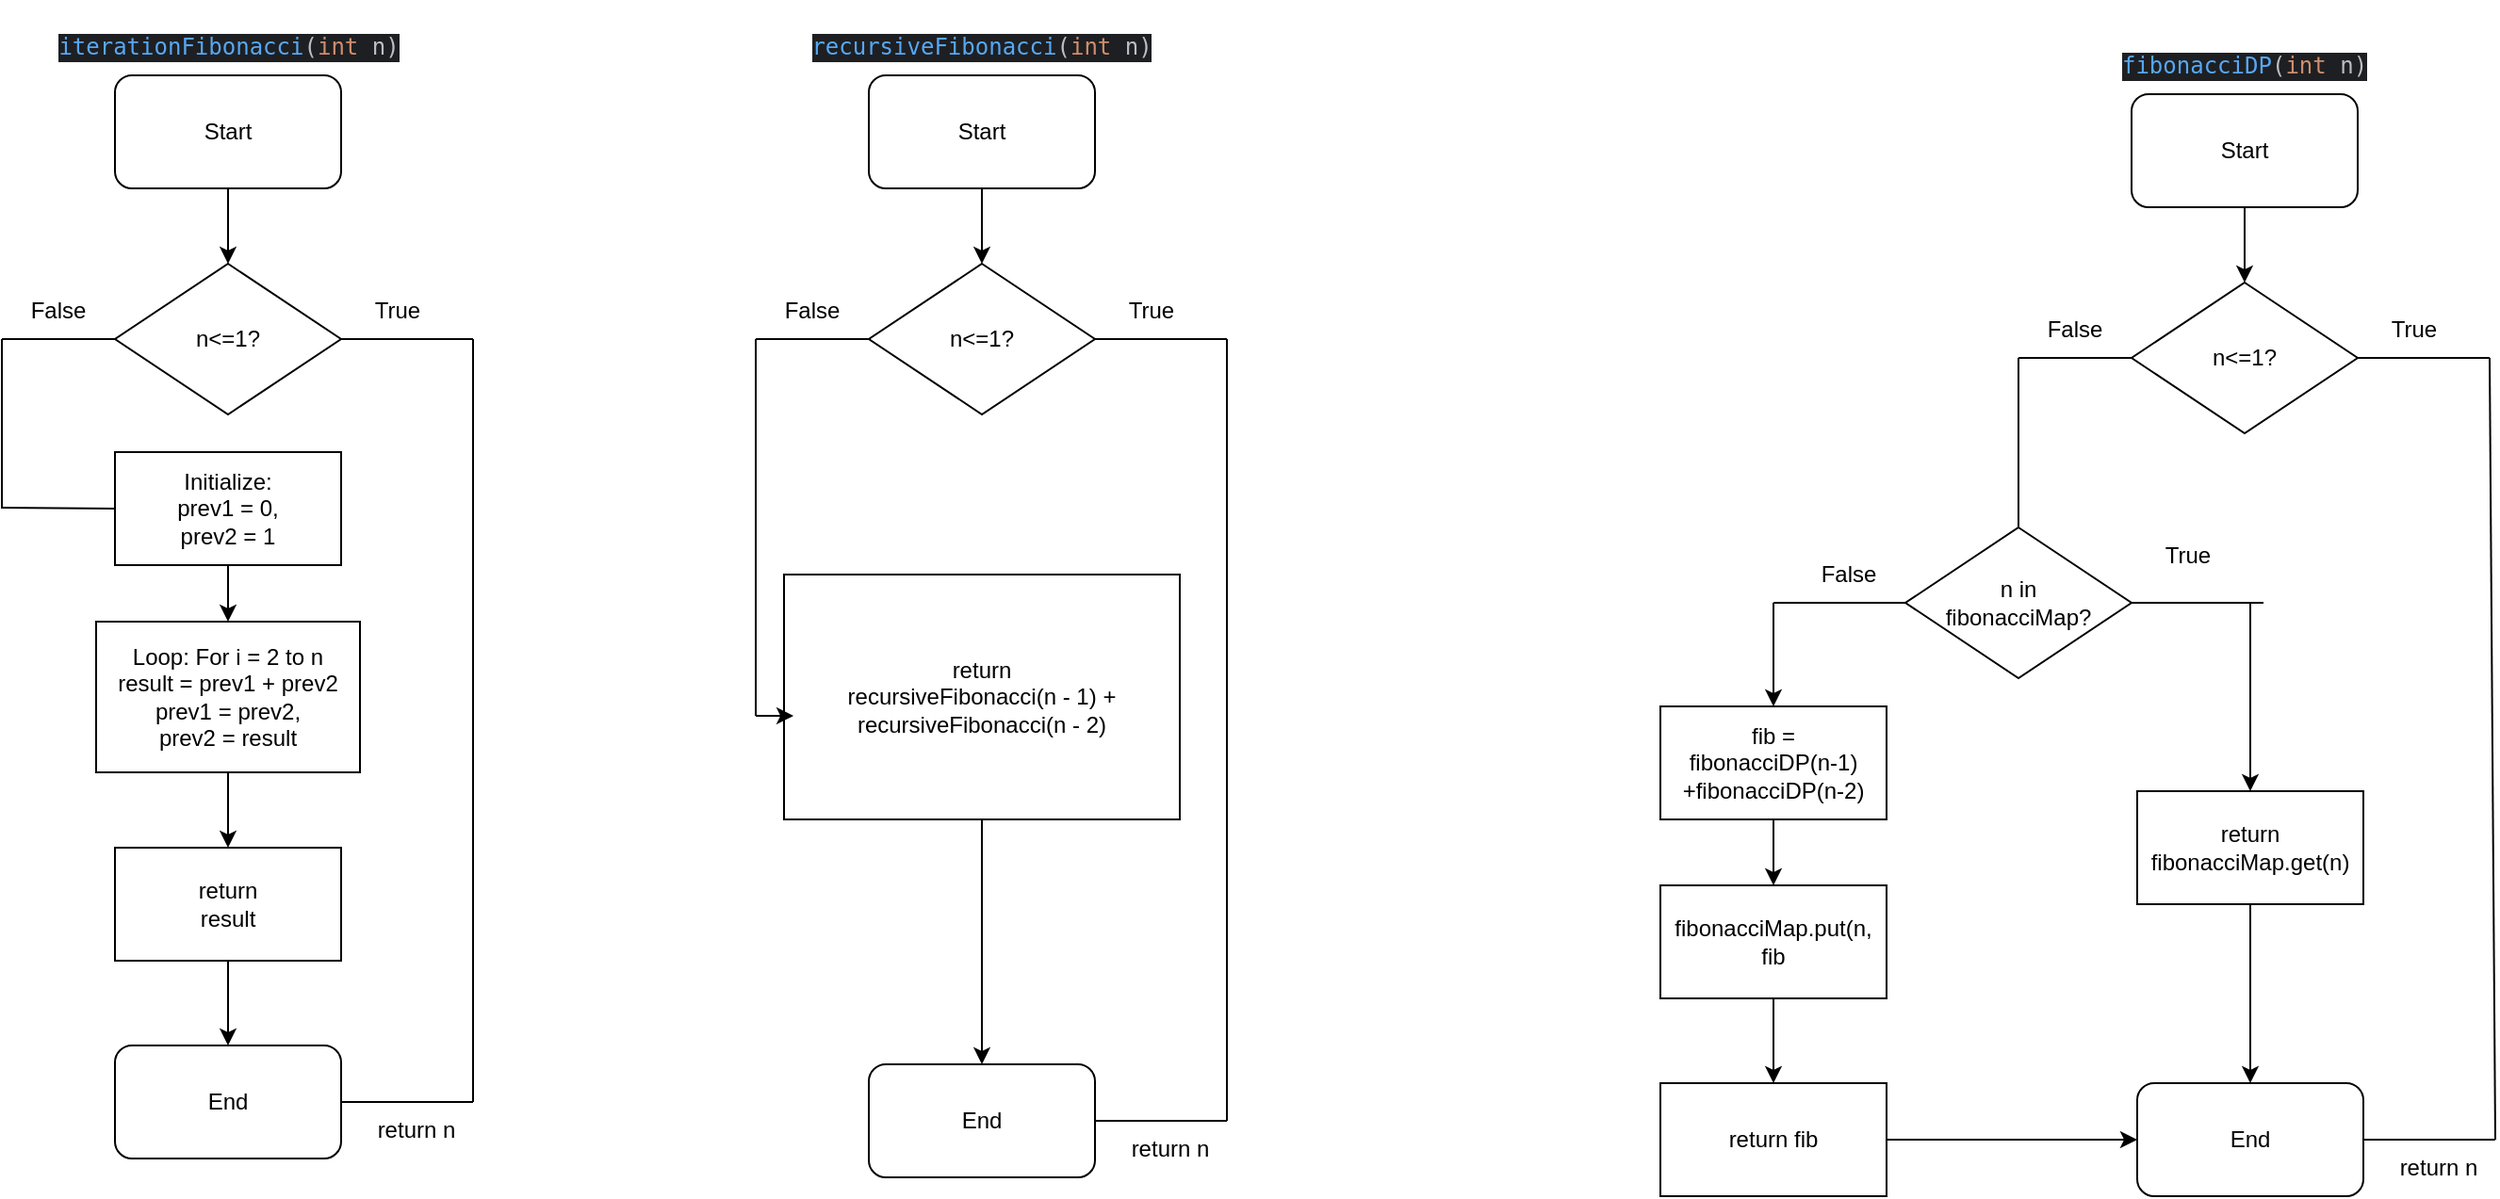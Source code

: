 <mxfile version="24.7.14">
  <diagram name="Сторінка-1" id="CXOs0uGjs5hbOrzTGemo">
    <mxGraphModel dx="1520" dy="931" grid="1" gridSize="10" guides="1" tooltips="1" connect="1" arrows="1" fold="1" page="1" pageScale="1" pageWidth="1654" pageHeight="2336" math="0" shadow="0">
      <root>
        <mxCell id="0" />
        <mxCell id="1" parent="0" />
        <mxCell id="sl0QNsulNR3IGvjlK8Jg-1" value="" style="rounded=1;whiteSpace=wrap;html=1;" vertex="1" parent="1">
          <mxGeometry x="130" y="40" width="120" height="60" as="geometry" />
        </mxCell>
        <mxCell id="sl0QNsulNR3IGvjlK8Jg-2" value="Start" style="text;html=1;align=center;verticalAlign=middle;whiteSpace=wrap;rounded=0;" vertex="1" parent="1">
          <mxGeometry x="160" y="55" width="60" height="30" as="geometry" />
        </mxCell>
        <mxCell id="sl0QNsulNR3IGvjlK8Jg-3" value="" style="endArrow=classic;html=1;rounded=0;exitX=0.5;exitY=1;exitDx=0;exitDy=0;" edge="1" parent="1" source="sl0QNsulNR3IGvjlK8Jg-1">
          <mxGeometry width="50" height="50" relative="1" as="geometry">
            <mxPoint x="170" y="180" as="sourcePoint" />
            <mxPoint x="190" y="140" as="targetPoint" />
          </mxGeometry>
        </mxCell>
        <mxCell id="sl0QNsulNR3IGvjlK8Jg-4" value="" style="rhombus;whiteSpace=wrap;html=1;" vertex="1" parent="1">
          <mxGeometry x="130" y="140" width="120" height="80" as="geometry" />
        </mxCell>
        <mxCell id="sl0QNsulNR3IGvjlK8Jg-5" value="n&amp;lt;=1?" style="text;html=1;align=center;verticalAlign=middle;whiteSpace=wrap;rounded=0;" vertex="1" parent="1">
          <mxGeometry x="160" y="165" width="60" height="30" as="geometry" />
        </mxCell>
        <mxCell id="sl0QNsulNR3IGvjlK8Jg-6" value="" style="endArrow=none;html=1;rounded=0;exitX=1;exitY=0.5;exitDx=0;exitDy=0;" edge="1" parent="1" source="sl0QNsulNR3IGvjlK8Jg-4">
          <mxGeometry width="50" height="50" relative="1" as="geometry">
            <mxPoint x="360" y="270" as="sourcePoint" />
            <mxPoint x="320" y="180" as="targetPoint" />
          </mxGeometry>
        </mxCell>
        <mxCell id="sl0QNsulNR3IGvjlK8Jg-7" value="" style="endArrow=none;html=1;rounded=0;exitX=1;exitY=0;exitDx=0;exitDy=0;" edge="1" parent="1" source="sl0QNsulNR3IGvjlK8Jg-12">
          <mxGeometry width="50" height="50" relative="1" as="geometry">
            <mxPoint x="320" y="530" as="sourcePoint" />
            <mxPoint x="320" y="180" as="targetPoint" />
          </mxGeometry>
        </mxCell>
        <mxCell id="sl0QNsulNR3IGvjlK8Jg-8" value="" style="endArrow=none;html=1;rounded=0;exitX=1;exitY=0.5;exitDx=0;exitDy=0;entryX=1;entryY=0;entryDx=0;entryDy=0;" edge="1" parent="1" source="sl0QNsulNR3IGvjlK8Jg-10" target="sl0QNsulNR3IGvjlK8Jg-12">
          <mxGeometry width="50" height="50" relative="1" as="geometry">
            <mxPoint x="220" y="480" as="sourcePoint" />
            <mxPoint x="320" y="530" as="targetPoint" />
          </mxGeometry>
        </mxCell>
        <mxCell id="sl0QNsulNR3IGvjlK8Jg-9" value="True" style="text;html=1;align=center;verticalAlign=middle;whiteSpace=wrap;rounded=0;" vertex="1" parent="1">
          <mxGeometry x="250" y="150" width="60" height="30" as="geometry" />
        </mxCell>
        <mxCell id="sl0QNsulNR3IGvjlK8Jg-10" value="" style="rounded=1;whiteSpace=wrap;html=1;" vertex="1" parent="1">
          <mxGeometry x="130" y="555" width="120" height="60" as="geometry" />
        </mxCell>
        <mxCell id="sl0QNsulNR3IGvjlK8Jg-11" value="End" style="text;html=1;align=center;verticalAlign=middle;whiteSpace=wrap;rounded=0;" vertex="1" parent="1">
          <mxGeometry x="160" y="570" width="60" height="30" as="geometry" />
        </mxCell>
        <mxCell id="sl0QNsulNR3IGvjlK8Jg-12" value="return n" style="text;html=1;align=center;verticalAlign=middle;whiteSpace=wrap;rounded=0;" vertex="1" parent="1">
          <mxGeometry x="260" y="585" width="60" height="30" as="geometry" />
        </mxCell>
        <mxCell id="sl0QNsulNR3IGvjlK8Jg-15" value="" style="endArrow=none;html=1;rounded=0;" edge="1" parent="1">
          <mxGeometry width="50" height="50" relative="1" as="geometry">
            <mxPoint x="70" y="180" as="sourcePoint" />
            <mxPoint x="130" y="180" as="targetPoint" />
          </mxGeometry>
        </mxCell>
        <mxCell id="sl0QNsulNR3IGvjlK8Jg-17" value="" style="endArrow=none;html=1;rounded=0;" edge="1" parent="1">
          <mxGeometry width="50" height="50" relative="1" as="geometry">
            <mxPoint x="70" y="270" as="sourcePoint" />
            <mxPoint x="70" y="180" as="targetPoint" />
          </mxGeometry>
        </mxCell>
        <mxCell id="sl0QNsulNR3IGvjlK8Jg-18" value="" style="endArrow=none;html=1;rounded=0;" edge="1" parent="1">
          <mxGeometry width="50" height="50" relative="1" as="geometry">
            <mxPoint x="70" y="269.55" as="sourcePoint" />
            <mxPoint x="130" y="270" as="targetPoint" />
          </mxGeometry>
        </mxCell>
        <mxCell id="sl0QNsulNR3IGvjlK8Jg-19" value="False" style="text;html=1;align=center;verticalAlign=middle;whiteSpace=wrap;rounded=0;" vertex="1" parent="1">
          <mxGeometry x="70" y="150" width="60" height="30" as="geometry" />
        </mxCell>
        <mxCell id="sl0QNsulNR3IGvjlK8Jg-22" style="edgeStyle=orthogonalEdgeStyle;rounded=0;orthogonalLoop=1;jettySize=auto;html=1;exitX=0.5;exitY=1;exitDx=0;exitDy=0;" edge="1" parent="1" source="sl0QNsulNR3IGvjlK8Jg-20" target="sl0QNsulNR3IGvjlK8Jg-23">
          <mxGeometry relative="1" as="geometry">
            <mxPoint x="190" y="340" as="targetPoint" />
          </mxGeometry>
        </mxCell>
        <mxCell id="sl0QNsulNR3IGvjlK8Jg-20" value="" style="rounded=0;whiteSpace=wrap;html=1;" vertex="1" parent="1">
          <mxGeometry x="130" y="240" width="120" height="60" as="geometry" />
        </mxCell>
        <mxCell id="sl0QNsulNR3IGvjlK8Jg-21" value="Initialize:&lt;div&gt;&lt;span class=&quot;hljs-string&quot;&gt;prev1&lt;/span&gt; &lt;span class=&quot;hljs-string&quot;&gt;=&lt;/span&gt; &lt;span class=&quot;hljs-number&quot;&gt;0&lt;/span&gt;&lt;span class=&quot;hljs-string&quot;&gt;,&lt;/span&gt; &lt;span class=&quot;hljs-string&quot;&gt;prev2&lt;/span&gt; &lt;span class=&quot;hljs-string&quot;&gt;=&lt;/span&gt; &lt;span class=&quot;hljs-number&quot;&gt;1&lt;/span&gt;&lt;br&gt;&lt;/div&gt;" style="text;html=1;align=center;verticalAlign=middle;whiteSpace=wrap;rounded=0;" vertex="1" parent="1">
          <mxGeometry x="160" y="255" width="60" height="30" as="geometry" />
        </mxCell>
        <mxCell id="sl0QNsulNR3IGvjlK8Jg-28" style="edgeStyle=orthogonalEdgeStyle;rounded=0;orthogonalLoop=1;jettySize=auto;html=1;exitX=0.5;exitY=1;exitDx=0;exitDy=0;entryX=0.5;entryY=0;entryDx=0;entryDy=0;" edge="1" parent="1" source="sl0QNsulNR3IGvjlK8Jg-23" target="sl0QNsulNR3IGvjlK8Jg-26">
          <mxGeometry relative="1" as="geometry" />
        </mxCell>
        <mxCell id="sl0QNsulNR3IGvjlK8Jg-23" value="" style="rounded=0;whiteSpace=wrap;html=1;" vertex="1" parent="1">
          <mxGeometry x="120" y="330" width="140" height="80" as="geometry" />
        </mxCell>
        <mxCell id="sl0QNsulNR3IGvjlK8Jg-24" value="&lt;span class=&quot;hljs-string&quot;&gt;Loop: For&lt;/span&gt; &lt;span class=&quot;hljs-string&quot;&gt;i&lt;/span&gt; &lt;span class=&quot;hljs-string&quot;&gt;=&lt;/span&gt; &lt;span class=&quot;hljs-number&quot;&gt;2&lt;/span&gt; &lt;span class=&quot;hljs-string&quot;&gt;to&lt;/span&gt; &lt;span class=&quot;hljs-string&quot;&gt;n&lt;/span&gt;&lt;div&gt;&lt;span class=&quot;hljs-string&quot;&gt;&lt;span class=&quot;hljs-string&quot;&gt;result&lt;/span&gt; &lt;span class=&quot;hljs-string&quot;&gt;=&lt;/span&gt; &lt;span class=&quot;hljs-string&quot;&gt;prev1&lt;/span&gt; &lt;span class=&quot;hljs-string&quot;&gt;+&lt;/span&gt; &lt;span class=&quot;hljs-string&quot;&gt;prev2&lt;/span&gt;&lt;br&gt;&lt;/span&gt;&lt;/div&gt;&lt;div&gt;&lt;span class=&quot;hljs-string&quot;&gt;&lt;span class=&quot;hljs-string&quot;&gt;&lt;span class=&quot;hljs-string&quot;&gt;prev1&lt;/span&gt; &lt;span class=&quot;hljs-string&quot;&gt;=&lt;/span&gt; &lt;span class=&quot;hljs-string&quot;&gt;prev2,&lt;/span&gt;&lt;/span&gt;&lt;/span&gt;&lt;/div&gt;&lt;div&gt;&lt;span class=&quot;hljs-string&quot;&gt;&lt;span class=&quot;hljs-string&quot;&gt; &lt;span class=&quot;hljs-string&quot;&gt;prev2&lt;/span&gt; &lt;span class=&quot;hljs-string&quot;&gt;=&lt;/span&gt; &lt;span class=&quot;hljs-string&quot;&gt;result&lt;/span&gt;&lt;br&gt;&lt;/span&gt;&lt;/span&gt;&lt;/div&gt;" style="text;html=1;align=center;verticalAlign=middle;whiteSpace=wrap;rounded=0;" vertex="1" parent="1">
          <mxGeometry x="130" y="340" width="120" height="60" as="geometry" />
        </mxCell>
        <mxCell id="sl0QNsulNR3IGvjlK8Jg-30" style="edgeStyle=orthogonalEdgeStyle;rounded=0;orthogonalLoop=1;jettySize=auto;html=1;exitX=0.5;exitY=1;exitDx=0;exitDy=0;entryX=0.5;entryY=0;entryDx=0;entryDy=0;" edge="1" parent="1" source="sl0QNsulNR3IGvjlK8Jg-26" target="sl0QNsulNR3IGvjlK8Jg-10">
          <mxGeometry relative="1" as="geometry" />
        </mxCell>
        <mxCell id="sl0QNsulNR3IGvjlK8Jg-26" value="" style="rounded=0;whiteSpace=wrap;html=1;" vertex="1" parent="1">
          <mxGeometry x="130" y="450" width="120" height="60" as="geometry" />
        </mxCell>
        <mxCell id="sl0QNsulNR3IGvjlK8Jg-29" value="return result" style="text;html=1;align=center;verticalAlign=middle;whiteSpace=wrap;rounded=0;" vertex="1" parent="1">
          <mxGeometry x="160" y="465" width="60" height="30" as="geometry" />
        </mxCell>
        <mxCell id="sl0QNsulNR3IGvjlK8Jg-31" value="&lt;div style=&quot;background-color:#1e1f22;color:#bcbec4&quot;&gt;&lt;pre style=&quot;font-family:&#39;JetBrains Mono&#39;,monospace;font-size:9,8pt;&quot;&gt;&lt;span style=&quot;color:#56a8f5;&quot;&gt;iterationFibonacci&lt;/span&gt;(&lt;span style=&quot;color:#cf8e6d;&quot;&gt;int &lt;/span&gt;n)&lt;/pre&gt;&lt;/div&gt;" style="text;html=1;align=center;verticalAlign=middle;resizable=0;points=[];autosize=1;strokeColor=none;fillColor=none;" vertex="1" parent="1">
          <mxGeometry x="95" width="190" height="50" as="geometry" />
        </mxCell>
        <mxCell id="sl0QNsulNR3IGvjlK8Jg-41" style="edgeStyle=orthogonalEdgeStyle;rounded=0;orthogonalLoop=1;jettySize=auto;html=1;exitX=0.5;exitY=1;exitDx=0;exitDy=0;entryX=0.5;entryY=0;entryDx=0;entryDy=0;" edge="1" parent="1" source="sl0QNsulNR3IGvjlK8Jg-33" target="sl0QNsulNR3IGvjlK8Jg-35">
          <mxGeometry relative="1" as="geometry" />
        </mxCell>
        <mxCell id="sl0QNsulNR3IGvjlK8Jg-33" value="" style="rounded=1;whiteSpace=wrap;html=1;" vertex="1" parent="1">
          <mxGeometry x="530" y="40" width="120" height="60" as="geometry" />
        </mxCell>
        <mxCell id="sl0QNsulNR3IGvjlK8Jg-34" value="Start" style="text;html=1;align=center;verticalAlign=middle;whiteSpace=wrap;rounded=0;" vertex="1" parent="1">
          <mxGeometry x="560" y="55" width="60" height="30" as="geometry" />
        </mxCell>
        <mxCell id="sl0QNsulNR3IGvjlK8Jg-35" value="" style="rhombus;whiteSpace=wrap;html=1;" vertex="1" parent="1">
          <mxGeometry x="530" y="140" width="120" height="80" as="geometry" />
        </mxCell>
        <mxCell id="sl0QNsulNR3IGvjlK8Jg-36" value="n&amp;lt;=1?" style="text;html=1;align=center;verticalAlign=middle;whiteSpace=wrap;rounded=0;" vertex="1" parent="1">
          <mxGeometry x="560" y="165" width="60" height="30" as="geometry" />
        </mxCell>
        <mxCell id="sl0QNsulNR3IGvjlK8Jg-37" value="" style="endArrow=none;html=1;rounded=0;exitX=1;exitY=0.5;exitDx=0;exitDy=0;" edge="1" parent="1" source="sl0QNsulNR3IGvjlK8Jg-35">
          <mxGeometry width="50" height="50" relative="1" as="geometry">
            <mxPoint x="760" y="270" as="sourcePoint" />
            <mxPoint x="720" y="180" as="targetPoint" />
          </mxGeometry>
        </mxCell>
        <mxCell id="sl0QNsulNR3IGvjlK8Jg-38" value="True" style="text;html=1;align=center;verticalAlign=middle;whiteSpace=wrap;rounded=0;" vertex="1" parent="1">
          <mxGeometry x="650" y="150" width="60" height="30" as="geometry" />
        </mxCell>
        <mxCell id="sl0QNsulNR3IGvjlK8Jg-39" value="" style="endArrow=none;html=1;rounded=0;" edge="1" parent="1">
          <mxGeometry width="50" height="50" relative="1" as="geometry">
            <mxPoint x="470" y="180" as="sourcePoint" />
            <mxPoint x="530" y="180" as="targetPoint" />
          </mxGeometry>
        </mxCell>
        <mxCell id="sl0QNsulNR3IGvjlK8Jg-40" value="False" style="text;html=1;align=center;verticalAlign=middle;whiteSpace=wrap;rounded=0;" vertex="1" parent="1">
          <mxGeometry x="470" y="150" width="60" height="30" as="geometry" />
        </mxCell>
        <mxCell id="sl0QNsulNR3IGvjlK8Jg-42" value="" style="endArrow=none;html=1;rounded=0;exitX=1;exitY=0.5;exitDx=0;exitDy=0;entryX=1;entryY=0;entryDx=0;entryDy=0;" edge="1" parent="1" source="sl0QNsulNR3IGvjlK8Jg-43" target="sl0QNsulNR3IGvjlK8Jg-45">
          <mxGeometry width="50" height="50" relative="1" as="geometry">
            <mxPoint x="620" y="490" as="sourcePoint" />
            <mxPoint x="720" y="540" as="targetPoint" />
          </mxGeometry>
        </mxCell>
        <mxCell id="sl0QNsulNR3IGvjlK8Jg-43" value="" style="rounded=1;whiteSpace=wrap;html=1;" vertex="1" parent="1">
          <mxGeometry x="530" y="565" width="120" height="60" as="geometry" />
        </mxCell>
        <mxCell id="sl0QNsulNR3IGvjlK8Jg-44" value="End" style="text;html=1;align=center;verticalAlign=middle;whiteSpace=wrap;rounded=0;" vertex="1" parent="1">
          <mxGeometry x="560" y="580" width="60" height="30" as="geometry" />
        </mxCell>
        <mxCell id="sl0QNsulNR3IGvjlK8Jg-45" value="return n" style="text;html=1;align=center;verticalAlign=middle;whiteSpace=wrap;rounded=0;" vertex="1" parent="1">
          <mxGeometry x="660" y="595" width="60" height="30" as="geometry" />
        </mxCell>
        <mxCell id="sl0QNsulNR3IGvjlK8Jg-56" value="" style="endArrow=none;html=1;rounded=0;exitX=1;exitY=0;exitDx=0;exitDy=0;" edge="1" parent="1" source="sl0QNsulNR3IGvjlK8Jg-45">
          <mxGeometry width="50" height="50" relative="1" as="geometry">
            <mxPoint x="670" y="230" as="sourcePoint" />
            <mxPoint x="720" y="180" as="targetPoint" />
          </mxGeometry>
        </mxCell>
        <mxCell id="sl0QNsulNR3IGvjlK8Jg-66" style="edgeStyle=orthogonalEdgeStyle;rounded=0;orthogonalLoop=1;jettySize=auto;html=1;exitX=0.5;exitY=1;exitDx=0;exitDy=0;entryX=0.5;entryY=0;entryDx=0;entryDy=0;" edge="1" parent="1" source="sl0QNsulNR3IGvjlK8Jg-58" target="sl0QNsulNR3IGvjlK8Jg-43">
          <mxGeometry relative="1" as="geometry" />
        </mxCell>
        <mxCell id="sl0QNsulNR3IGvjlK8Jg-58" value="" style="rounded=0;whiteSpace=wrap;html=1;" vertex="1" parent="1">
          <mxGeometry x="485" y="305" width="210" height="130" as="geometry" />
        </mxCell>
        <mxCell id="sl0QNsulNR3IGvjlK8Jg-59" value="return&lt;div&gt;recursiveFibonacci(n &lt;span class=&quot;hljs-operator&quot;&gt;-&lt;/span&gt; &lt;span class=&quot;hljs-number&quot;&gt;1&lt;/span&gt;) &lt;span class=&quot;hljs-operator&quot;&gt;+&lt;/span&gt; recursiveFibonacci(n &lt;span class=&quot;hljs-operator&quot;&gt;-&lt;/span&gt; &lt;span class=&quot;hljs-number&quot;&gt;2&lt;/span&gt;)&lt;br&gt;&lt;/div&gt;" style="text;html=1;align=center;verticalAlign=middle;whiteSpace=wrap;rounded=0;" vertex="1" parent="1">
          <mxGeometry x="500" y="320" width="180" height="100" as="geometry" />
        </mxCell>
        <mxCell id="sl0QNsulNR3IGvjlK8Jg-63" value="" style="endArrow=none;html=1;rounded=0;entryX=0;entryY=1;entryDx=0;entryDy=0;" edge="1" parent="1" target="sl0QNsulNR3IGvjlK8Jg-40">
          <mxGeometry width="50" height="50" relative="1" as="geometry">
            <mxPoint x="470" y="380" as="sourcePoint" />
            <mxPoint x="450" y="280" as="targetPoint" />
          </mxGeometry>
        </mxCell>
        <mxCell id="sl0QNsulNR3IGvjlK8Jg-65" value="" style="endArrow=classic;html=1;rounded=0;entryX=0.024;entryY=0.577;entryDx=0;entryDy=0;entryPerimeter=0;" edge="1" parent="1" target="sl0QNsulNR3IGvjlK8Jg-58">
          <mxGeometry width="50" height="50" relative="1" as="geometry">
            <mxPoint x="470" y="380" as="sourcePoint" />
            <mxPoint x="440" y="360" as="targetPoint" />
          </mxGeometry>
        </mxCell>
        <mxCell id="sl0QNsulNR3IGvjlK8Jg-67" value="&lt;div style=&quot;background-color:#1e1f22;color:#bcbec4&quot;&gt;&lt;pre style=&quot;font-family:&#39;JetBrains Mono&#39;,monospace;font-size:9,8pt;&quot;&gt;&lt;span style=&quot;color:#56a8f5;&quot;&gt;recursiveFibonacci&lt;/span&gt;(&lt;span style=&quot;color:#cf8e6d;&quot;&gt;int &lt;/span&gt;n)&lt;/pre&gt;&lt;/div&gt;" style="text;html=1;align=center;verticalAlign=middle;whiteSpace=wrap;rounded=0;" vertex="1" parent="1">
          <mxGeometry x="560" y="10" width="60" height="30" as="geometry" />
        </mxCell>
        <mxCell id="sl0QNsulNR3IGvjlK8Jg-76" style="edgeStyle=orthogonalEdgeStyle;rounded=0;orthogonalLoop=1;jettySize=auto;html=1;exitX=0.5;exitY=1;exitDx=0;exitDy=0;entryX=0.5;entryY=0;entryDx=0;entryDy=0;" edge="1" parent="1" source="sl0QNsulNR3IGvjlK8Jg-77" target="sl0QNsulNR3IGvjlK8Jg-79">
          <mxGeometry relative="1" as="geometry" />
        </mxCell>
        <mxCell id="sl0QNsulNR3IGvjlK8Jg-77" value="" style="rounded=1;whiteSpace=wrap;html=1;" vertex="1" parent="1">
          <mxGeometry x="1200" y="50" width="120" height="60" as="geometry" />
        </mxCell>
        <mxCell id="sl0QNsulNR3IGvjlK8Jg-78" value="Start" style="text;html=1;align=center;verticalAlign=middle;whiteSpace=wrap;rounded=0;" vertex="1" parent="1">
          <mxGeometry x="1230" y="65" width="60" height="30" as="geometry" />
        </mxCell>
        <mxCell id="sl0QNsulNR3IGvjlK8Jg-79" value="" style="rhombus;whiteSpace=wrap;html=1;" vertex="1" parent="1">
          <mxGeometry x="1200" y="150" width="120" height="80" as="geometry" />
        </mxCell>
        <mxCell id="sl0QNsulNR3IGvjlK8Jg-80" value="n&amp;lt;=1?" style="text;html=1;align=center;verticalAlign=middle;whiteSpace=wrap;rounded=0;" vertex="1" parent="1">
          <mxGeometry x="1230" y="175" width="60" height="30" as="geometry" />
        </mxCell>
        <mxCell id="sl0QNsulNR3IGvjlK8Jg-81" value="" style="endArrow=none;html=1;rounded=0;exitX=1;exitY=0.5;exitDx=0;exitDy=0;" edge="1" parent="1" source="sl0QNsulNR3IGvjlK8Jg-79">
          <mxGeometry width="50" height="50" relative="1" as="geometry">
            <mxPoint x="1430" y="280" as="sourcePoint" />
            <mxPoint x="1390" y="190" as="targetPoint" />
          </mxGeometry>
        </mxCell>
        <mxCell id="sl0QNsulNR3IGvjlK8Jg-82" value="True" style="text;html=1;align=center;verticalAlign=middle;whiteSpace=wrap;rounded=0;" vertex="1" parent="1">
          <mxGeometry x="1320" y="160" width="60" height="30" as="geometry" />
        </mxCell>
        <mxCell id="sl0QNsulNR3IGvjlK8Jg-83" value="" style="endArrow=none;html=1;rounded=0;" edge="1" parent="1">
          <mxGeometry width="50" height="50" relative="1" as="geometry">
            <mxPoint x="1140" y="190" as="sourcePoint" />
            <mxPoint x="1200" y="190" as="targetPoint" />
          </mxGeometry>
        </mxCell>
        <mxCell id="sl0QNsulNR3IGvjlK8Jg-84" value="False" style="text;html=1;align=center;verticalAlign=middle;whiteSpace=wrap;rounded=0;" vertex="1" parent="1">
          <mxGeometry x="1140" y="160" width="60" height="30" as="geometry" />
        </mxCell>
        <mxCell id="sl0QNsulNR3IGvjlK8Jg-85" value="" style="endArrow=none;html=1;rounded=0;exitX=1;exitY=0.5;exitDx=0;exitDy=0;entryX=1;entryY=0;entryDx=0;entryDy=0;" edge="1" parent="1" source="sl0QNsulNR3IGvjlK8Jg-86" target="sl0QNsulNR3IGvjlK8Jg-88">
          <mxGeometry width="50" height="50" relative="1" as="geometry">
            <mxPoint x="1293" y="500" as="sourcePoint" />
            <mxPoint x="1393" y="550" as="targetPoint" />
          </mxGeometry>
        </mxCell>
        <mxCell id="sl0QNsulNR3IGvjlK8Jg-86" value="" style="rounded=1;whiteSpace=wrap;html=1;" vertex="1" parent="1">
          <mxGeometry x="1203" y="575" width="120" height="60" as="geometry" />
        </mxCell>
        <mxCell id="sl0QNsulNR3IGvjlK8Jg-87" value="End" style="text;html=1;align=center;verticalAlign=middle;whiteSpace=wrap;rounded=0;" vertex="1" parent="1">
          <mxGeometry x="1233" y="590" width="60" height="30" as="geometry" />
        </mxCell>
        <mxCell id="sl0QNsulNR3IGvjlK8Jg-88" value="return n" style="text;html=1;align=center;verticalAlign=middle;whiteSpace=wrap;rounded=0;" vertex="1" parent="1">
          <mxGeometry x="1333" y="605" width="60" height="30" as="geometry" />
        </mxCell>
        <mxCell id="sl0QNsulNR3IGvjlK8Jg-92" value="" style="endArrow=none;html=1;rounded=0;entryX=0;entryY=1;entryDx=0;entryDy=0;" edge="1" parent="1" target="sl0QNsulNR3IGvjlK8Jg-84">
          <mxGeometry width="50" height="50" relative="1" as="geometry">
            <mxPoint x="1140" y="280" as="sourcePoint" />
            <mxPoint x="1140" y="190" as="targetPoint" />
          </mxGeometry>
        </mxCell>
        <mxCell id="sl0QNsulNR3IGvjlK8Jg-94" value="" style="rhombus;whiteSpace=wrap;html=1;" vertex="1" parent="1">
          <mxGeometry x="1080" y="280" width="120" height="80" as="geometry" />
        </mxCell>
        <mxCell id="sl0QNsulNR3IGvjlK8Jg-95" value="n in fibonacciMap?" style="text;html=1;align=center;verticalAlign=middle;whiteSpace=wrap;rounded=0;" vertex="1" parent="1">
          <mxGeometry x="1110" y="305" width="60" height="30" as="geometry" />
        </mxCell>
        <mxCell id="sl0QNsulNR3IGvjlK8Jg-101" value="" style="endArrow=none;html=1;rounded=0;exitX=1;exitY=0;exitDx=0;exitDy=0;" edge="1" parent="1" source="sl0QNsulNR3IGvjlK8Jg-88">
          <mxGeometry width="50" height="50" relative="1" as="geometry">
            <mxPoint x="1200" y="450" as="sourcePoint" />
            <mxPoint x="1390" y="190" as="targetPoint" />
          </mxGeometry>
        </mxCell>
        <mxCell id="sl0QNsulNR3IGvjlK8Jg-102" value="" style="endArrow=none;html=1;rounded=0;exitX=1;exitY=0.5;exitDx=0;exitDy=0;" edge="1" parent="1" source="sl0QNsulNR3IGvjlK8Jg-94">
          <mxGeometry width="50" height="50" relative="1" as="geometry">
            <mxPoint x="1200" y="450" as="sourcePoint" />
            <mxPoint x="1270" y="320" as="targetPoint" />
          </mxGeometry>
        </mxCell>
        <mxCell id="sl0QNsulNR3IGvjlK8Jg-106" style="edgeStyle=orthogonalEdgeStyle;rounded=0;orthogonalLoop=1;jettySize=auto;html=1;exitX=0.5;exitY=1;exitDx=0;exitDy=0;entryX=0.5;entryY=0;entryDx=0;entryDy=0;" edge="1" parent="1" source="sl0QNsulNR3IGvjlK8Jg-103" target="sl0QNsulNR3IGvjlK8Jg-86">
          <mxGeometry relative="1" as="geometry" />
        </mxCell>
        <mxCell id="sl0QNsulNR3IGvjlK8Jg-103" value="" style="rounded=0;whiteSpace=wrap;html=1;" vertex="1" parent="1">
          <mxGeometry x="1203" y="420" width="120" height="60" as="geometry" />
        </mxCell>
        <mxCell id="sl0QNsulNR3IGvjlK8Jg-104" value="return&lt;div&gt;fibonacciMap.get(n)&lt;br&gt;&lt;/div&gt;" style="text;html=1;align=center;verticalAlign=middle;whiteSpace=wrap;rounded=0;" vertex="1" parent="1">
          <mxGeometry x="1233" y="435" width="60" height="30" as="geometry" />
        </mxCell>
        <mxCell id="sl0QNsulNR3IGvjlK8Jg-105" value="" style="endArrow=classic;html=1;rounded=0;entryX=0.5;entryY=0;entryDx=0;entryDy=0;" edge="1" parent="1" target="sl0QNsulNR3IGvjlK8Jg-103">
          <mxGeometry width="50" height="50" relative="1" as="geometry">
            <mxPoint x="1263" y="320" as="sourcePoint" />
            <mxPoint x="1250" y="400" as="targetPoint" />
          </mxGeometry>
        </mxCell>
        <mxCell id="sl0QNsulNR3IGvjlK8Jg-107" value="" style="endArrow=none;html=1;rounded=0;entryX=0;entryY=0.5;entryDx=0;entryDy=0;" edge="1" parent="1" target="sl0QNsulNR3IGvjlK8Jg-94">
          <mxGeometry width="50" height="50" relative="1" as="geometry">
            <mxPoint x="1010" y="320" as="sourcePoint" />
            <mxPoint x="1250" y="400" as="targetPoint" />
          </mxGeometry>
        </mxCell>
        <mxCell id="sl0QNsulNR3IGvjlK8Jg-108" value="True" style="text;html=1;align=center;verticalAlign=middle;whiteSpace=wrap;rounded=0;" vertex="1" parent="1">
          <mxGeometry x="1200" y="280" width="60" height="30" as="geometry" />
        </mxCell>
        <mxCell id="sl0QNsulNR3IGvjlK8Jg-109" value="False" style="text;html=1;align=center;verticalAlign=middle;whiteSpace=wrap;rounded=0;" vertex="1" parent="1">
          <mxGeometry x="1020" y="290" width="60" height="30" as="geometry" />
        </mxCell>
        <mxCell id="sl0QNsulNR3IGvjlK8Jg-117" style="edgeStyle=orthogonalEdgeStyle;rounded=0;orthogonalLoop=1;jettySize=auto;html=1;exitX=0.5;exitY=1;exitDx=0;exitDy=0;entryX=0.5;entryY=0;entryDx=0;entryDy=0;" edge="1" parent="1" source="sl0QNsulNR3IGvjlK8Jg-110" target="sl0QNsulNR3IGvjlK8Jg-114">
          <mxGeometry relative="1" as="geometry" />
        </mxCell>
        <mxCell id="sl0QNsulNR3IGvjlK8Jg-110" value="" style="rounded=0;whiteSpace=wrap;html=1;" vertex="1" parent="1">
          <mxGeometry x="950" y="375" width="120" height="60" as="geometry" />
        </mxCell>
        <mxCell id="sl0QNsulNR3IGvjlK8Jg-111" value="fib = fibonacciDP(n&lt;span class=&quot;hljs-number&quot;&gt;-1&lt;/span&gt;) &lt;span class=&quot;hljs-operator&quot;&gt;+&lt;/span&gt;fibonacciDP(n&lt;span class=&quot;hljs-number&quot;&gt;-2&lt;/span&gt;)" style="text;html=1;align=center;verticalAlign=middle;whiteSpace=wrap;rounded=0;" vertex="1" parent="1">
          <mxGeometry x="980" y="390" width="60" height="30" as="geometry" />
        </mxCell>
        <mxCell id="sl0QNsulNR3IGvjlK8Jg-113" value="" style="endArrow=classic;html=1;rounded=0;entryX=0.5;entryY=0;entryDx=0;entryDy=0;" edge="1" parent="1" target="sl0QNsulNR3IGvjlK8Jg-110">
          <mxGeometry width="50" height="50" relative="1" as="geometry">
            <mxPoint x="1010" y="320" as="sourcePoint" />
            <mxPoint x="1080" y="470" as="targetPoint" />
          </mxGeometry>
        </mxCell>
        <mxCell id="sl0QNsulNR3IGvjlK8Jg-121" style="edgeStyle=orthogonalEdgeStyle;rounded=0;orthogonalLoop=1;jettySize=auto;html=1;exitX=0.5;exitY=1;exitDx=0;exitDy=0;entryX=0.5;entryY=0;entryDx=0;entryDy=0;" edge="1" parent="1" source="sl0QNsulNR3IGvjlK8Jg-114" target="sl0QNsulNR3IGvjlK8Jg-118">
          <mxGeometry relative="1" as="geometry" />
        </mxCell>
        <mxCell id="sl0QNsulNR3IGvjlK8Jg-114" value="" style="rounded=0;whiteSpace=wrap;html=1;" vertex="1" parent="1">
          <mxGeometry x="950" y="470" width="120" height="60" as="geometry" />
        </mxCell>
        <mxCell id="sl0QNsulNR3IGvjlK8Jg-115" value="fibonacciMap.put(n, fib" style="text;html=1;align=center;verticalAlign=middle;whiteSpace=wrap;rounded=0;" vertex="1" parent="1">
          <mxGeometry x="980" y="485" width="60" height="30" as="geometry" />
        </mxCell>
        <mxCell id="sl0QNsulNR3IGvjlK8Jg-122" style="edgeStyle=orthogonalEdgeStyle;rounded=0;orthogonalLoop=1;jettySize=auto;html=1;exitX=1;exitY=0.5;exitDx=0;exitDy=0;entryX=0;entryY=0.5;entryDx=0;entryDy=0;" edge="1" parent="1" source="sl0QNsulNR3IGvjlK8Jg-118" target="sl0QNsulNR3IGvjlK8Jg-86">
          <mxGeometry relative="1" as="geometry" />
        </mxCell>
        <mxCell id="sl0QNsulNR3IGvjlK8Jg-118" value="" style="rounded=0;whiteSpace=wrap;html=1;" vertex="1" parent="1">
          <mxGeometry x="950" y="575" width="120" height="60" as="geometry" />
        </mxCell>
        <mxCell id="sl0QNsulNR3IGvjlK8Jg-119" value="return fib" style="text;html=1;align=center;verticalAlign=middle;whiteSpace=wrap;rounded=0;" vertex="1" parent="1">
          <mxGeometry x="980" y="590" width="60" height="30" as="geometry" />
        </mxCell>
        <mxCell id="sl0QNsulNR3IGvjlK8Jg-123" value="&lt;div style=&quot;background-color:#1e1f22;color:#bcbec4&quot;&gt;&lt;pre style=&quot;font-family:&#39;JetBrains Mono&#39;,monospace;font-size:9,8pt;&quot;&gt;&lt;span style=&quot;color:#56a8f5;&quot;&gt;fibonacciDP&lt;/span&gt;(&lt;span style=&quot;color:#cf8e6d;&quot;&gt;int &lt;/span&gt;n)&lt;/pre&gt;&lt;/div&gt;" style="text;html=1;align=center;verticalAlign=middle;whiteSpace=wrap;rounded=0;" vertex="1" parent="1">
          <mxGeometry x="1230" y="20" width="60" height="30" as="geometry" />
        </mxCell>
      </root>
    </mxGraphModel>
  </diagram>
</mxfile>
